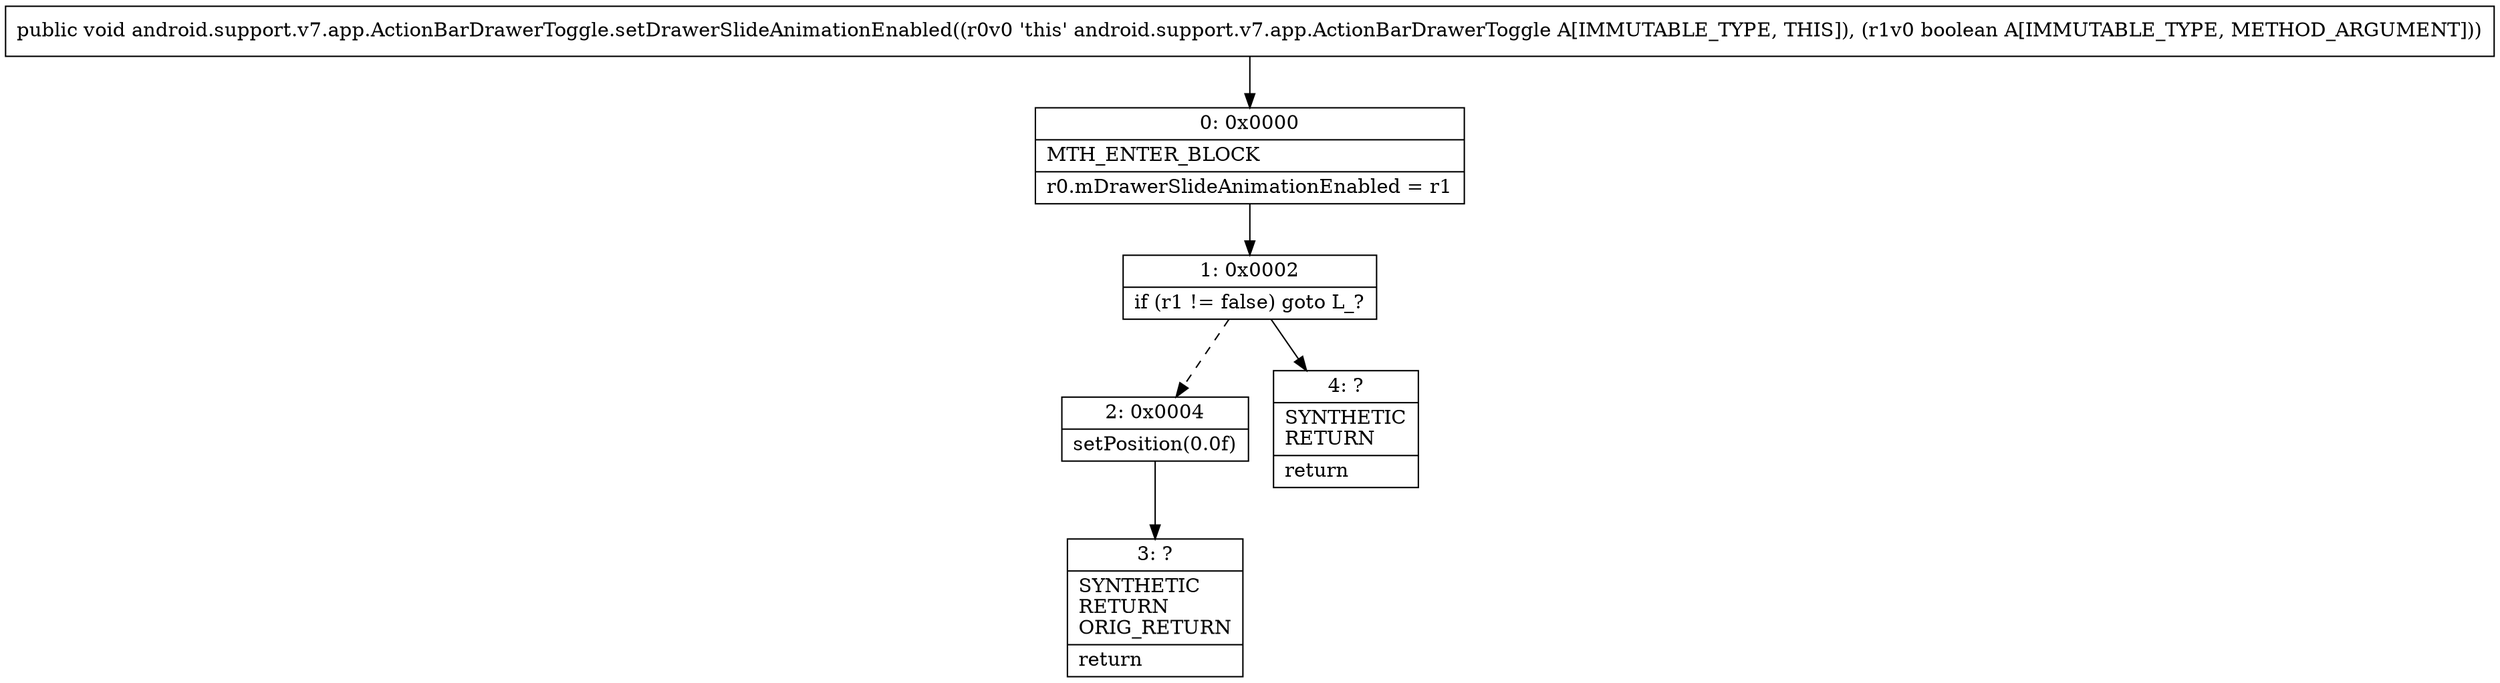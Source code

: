 digraph "CFG forandroid.support.v7.app.ActionBarDrawerToggle.setDrawerSlideAnimationEnabled(Z)V" {
Node_0 [shape=record,label="{0\:\ 0x0000|MTH_ENTER_BLOCK\l|r0.mDrawerSlideAnimationEnabled = r1\l}"];
Node_1 [shape=record,label="{1\:\ 0x0002|if (r1 != false) goto L_?\l}"];
Node_2 [shape=record,label="{2\:\ 0x0004|setPosition(0.0f)\l}"];
Node_3 [shape=record,label="{3\:\ ?|SYNTHETIC\lRETURN\lORIG_RETURN\l|return\l}"];
Node_4 [shape=record,label="{4\:\ ?|SYNTHETIC\lRETURN\l|return\l}"];
MethodNode[shape=record,label="{public void android.support.v7.app.ActionBarDrawerToggle.setDrawerSlideAnimationEnabled((r0v0 'this' android.support.v7.app.ActionBarDrawerToggle A[IMMUTABLE_TYPE, THIS]), (r1v0 boolean A[IMMUTABLE_TYPE, METHOD_ARGUMENT])) }"];
MethodNode -> Node_0;
Node_0 -> Node_1;
Node_1 -> Node_2[style=dashed];
Node_1 -> Node_4;
Node_2 -> Node_3;
}

